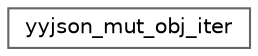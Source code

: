 digraph "类继承关系图"
{
 // LATEX_PDF_SIZE
  bgcolor="transparent";
  edge [fontname=Helvetica,fontsize=10,labelfontname=Helvetica,labelfontsize=10];
  node [fontname=Helvetica,fontsize=10,shape=box,height=0.2,width=0.4];
  rankdir="LR";
  Node0 [id="Node000000",label="yyjson_mut_obj_iter",height=0.2,width=0.4,color="grey40", fillcolor="white", style="filled",URL="$structyyjson__mut__obj__iter.html",tooltip=" "];
}
